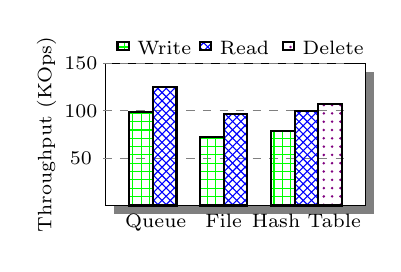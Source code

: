 \begin{tikzpicture}[xscale=0.03,yscale=0.018,font=\scriptsize]

  \draw[preaction={fill=black,opacity=.5,transform canvas={xshift=3,yshift=-3}},black][fill=white] (0,0) rectangle (110, 100);

  \draw[dashed, gray] (-1, 33.33) -- (101, 33.33);
  \draw[dashed, gray] (-1, 66.67) -- (101, 66.67);
  \draw[dashed, gray] (-1, 100.00) -- (101, 100.00);

  \draw[thick, black] (-10.5, 33.33) node[align=right] {50};
  \draw[thick, black] (-10.5, 66.66) node[align=right] {100};
  \draw[thick, black] (-10.5, 100.00) node[align=right] {150};

  \node (label-align) [thick, black, align=center, rotate=90] at (-25, 50) {{Throughput (KOps)}};

  \draw[thick, pattern=grid, pattern color=green] (10.00,0) rectangle (20.00,66.19);
  \draw[thick, pattern=crosshatch, pattern color=blue] (20.00,0) rectangle (30.00,83.76);

  \draw[thick, pattern=grid, pattern color=green] (40.00,0) rectangle (50.00,48.49);
  \draw[thick, pattern=crosshatch, pattern color=blue] (50.00,0) rectangle (60.00,64.35);

  \draw[thick, pattern=grid, pattern color=green] (70.00,0) rectangle (80.00,52.40);
  \draw[thick, pattern=crosshatch, pattern color=blue] (80.00,0) rectangle (90.00,66.40);
  \draw[thick, pattern=dots, pattern color=violet] (90.00,0) rectangle (100.00,71.62);

  \draw[thick, black] (20.00, -12.5) node[text width=20, align=center] {$\strut$Queue};
  \draw[thick, black] (50.00, -12.5) node[text width=20, align=center] {$\strut$File};
  \draw[thick, black] (85.00, -12.5) node[text width=40, align=center] {$\strut$Hash $\strut$Table};

  %\node (xlabel-align) [thick, black, align=center] at (50, -27.5) {Data Structure};

  \draw[thick, pattern=grid, pattern color=green] (5.00, 109.5) rectangle (9.75, 115.5) node[midway,right=0.05,text height=6, anchor=west] {Write};
  \draw[thick, pattern=crosshatch, pattern color=blue] (40.00, 109.5) rectangle (44.75, 115.5) node[midway,right=0.05,text height=6, anchor=west] {Read};
  \draw[thick, pattern=dots, pattern color=violet] (75.00, 109.5) rectangle (79.75, 115.5) node[midway,right=0.05,text height=6, anchor=west] {Delete};

\end{tikzpicture}